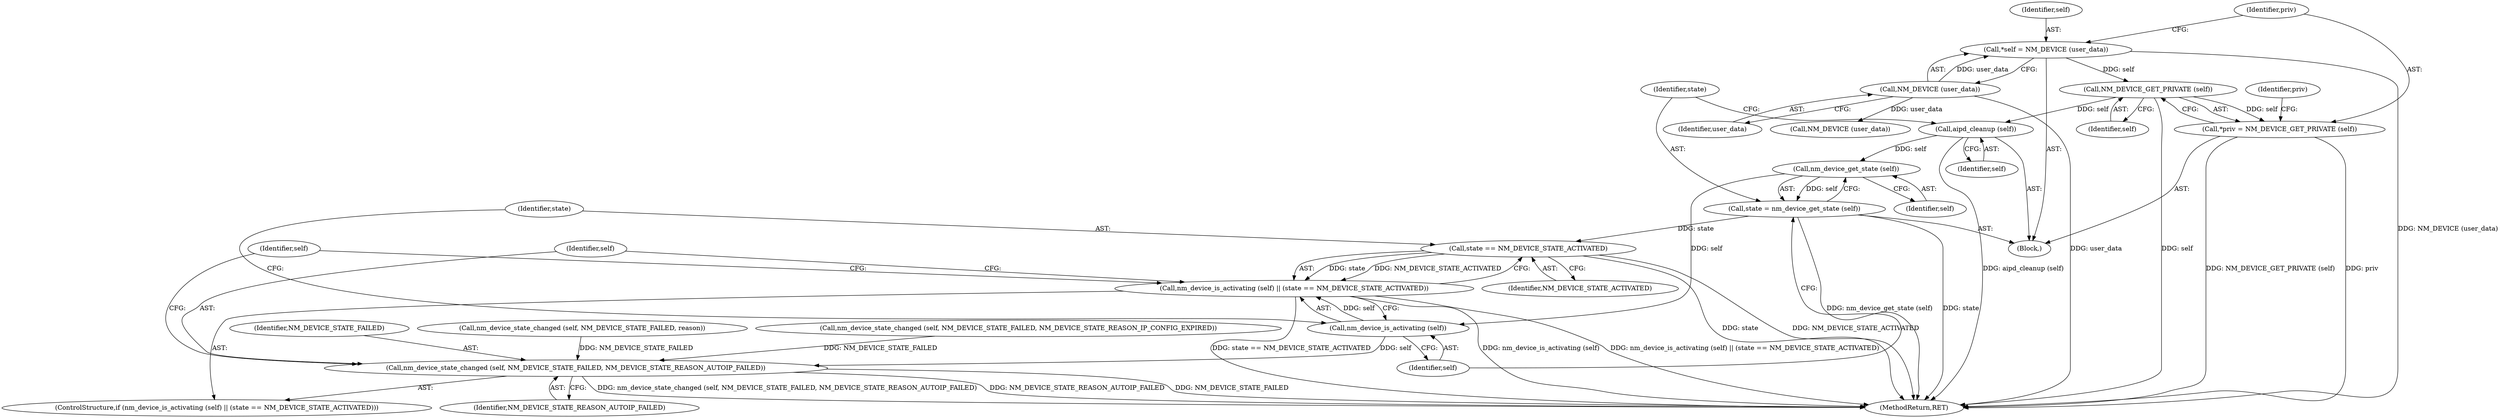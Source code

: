 digraph "0_NetworkManager_d5fc88e573fa58b93034b04d35a2454f5d28cad9@pointer" {
"1004202" [label="(Call,*self = NM_DEVICE (user_data))"];
"1004204" [label="(Call,NM_DEVICE (user_data))"];
"1004209" [label="(Call,NM_DEVICE_GET_PRIVATE (self))"];
"1004207" [label="(Call,*priv = NM_DEVICE_GET_PRIVATE (self))"];
"1004253" [label="(Call,aipd_cleanup (self))"];
"1004257" [label="(Call,nm_device_get_state (self))"];
"1004255" [label="(Call,state = nm_device_get_state (self))"];
"1004263" [label="(Call,state == NM_DEVICE_STATE_ACTIVATED)"];
"1004260" [label="(Call,nm_device_is_activating (self) || (state == NM_DEVICE_STATE_ACTIVATED))"];
"1004261" [label="(Call,nm_device_is_activating (self))"];
"1004266" [label="(Call,nm_device_state_changed (self, NM_DEVICE_STATE_FAILED, NM_DEVICE_STATE_REASON_AUTOIP_FAILED))"];
"1004265" [label="(Identifier,NM_DEVICE_STATE_ACTIVATED)"];
"1004255" [label="(Call,state = nm_device_get_state (self))"];
"1004267" [label="(Identifier,self)"];
"1004268" [label="(Identifier,NM_DEVICE_STATE_FAILED)"];
"1004202" [label="(Call,*self = NM_DEVICE (user_data))"];
"1004181" [label="(Call,nm_device_state_changed (self, NM_DEVICE_STATE_FAILED, reason))"];
"1004208" [label="(Identifier,priv)"];
"1004257" [label="(Call,nm_device_get_state (self))"];
"1004263" [label="(Call,state == NM_DEVICE_STATE_ACTIVATED)"];
"1004256" [label="(Identifier,state)"];
"1004266" [label="(Call,nm_device_state_changed (self, NM_DEVICE_STATE_FAILED, NM_DEVICE_STATE_REASON_AUTOIP_FAILED))"];
"1004264" [label="(Identifier,state)"];
"1004209" [label="(Call,NM_DEVICE_GET_PRIVATE (self))"];
"1004260" [label="(Call,nm_device_is_activating (self) || (state == NM_DEVICE_STATE_ACTIVATED))"];
"1004207" [label="(Call,*priv = NM_DEVICE_GET_PRIVATE (self))"];
"1004262" [label="(Identifier,self)"];
"1004253" [label="(Call,aipd_cleanup (self))"];
"1004258" [label="(Identifier,self)"];
"1004203" [label="(Identifier,self)"];
"1004210" [label="(Identifier,self)"];
"1004274" [label="(Call,NM_DEVICE (user_data))"];
"1004204" [label="(Call,NM_DEVICE (user_data))"];
"1004205" [label="(Identifier,user_data)"];
"1004259" [label="(ControlStructure,if (nm_device_is_activating (self) || (state == NM_DEVICE_STATE_ACTIVATED)))"];
"1004269" [label="(Identifier,NM_DEVICE_STATE_REASON_AUTOIP_FAILED)"];
"1004261" [label="(Call,nm_device_is_activating (self))"];
"1007368" [label="(MethodReturn,RET)"];
"1004254" [label="(Identifier,self)"];
"1004215" [label="(Identifier,priv)"];
"1004200" [label="(Block,)"];
"1004273" [label="(Identifier,self)"];
"1004196" [label="(Call,nm_device_state_changed (self, NM_DEVICE_STATE_FAILED, NM_DEVICE_STATE_REASON_IP_CONFIG_EXPIRED))"];
"1004202" -> "1004200"  [label="AST: "];
"1004202" -> "1004204"  [label="CFG: "];
"1004203" -> "1004202"  [label="AST: "];
"1004204" -> "1004202"  [label="AST: "];
"1004208" -> "1004202"  [label="CFG: "];
"1004202" -> "1007368"  [label="DDG: NM_DEVICE (user_data)"];
"1004204" -> "1004202"  [label="DDG: user_data"];
"1004202" -> "1004209"  [label="DDG: self"];
"1004204" -> "1004205"  [label="CFG: "];
"1004205" -> "1004204"  [label="AST: "];
"1004204" -> "1007368"  [label="DDG: user_data"];
"1004204" -> "1004274"  [label="DDG: user_data"];
"1004209" -> "1004207"  [label="AST: "];
"1004209" -> "1004210"  [label="CFG: "];
"1004210" -> "1004209"  [label="AST: "];
"1004207" -> "1004209"  [label="CFG: "];
"1004209" -> "1007368"  [label="DDG: self"];
"1004209" -> "1004207"  [label="DDG: self"];
"1004209" -> "1004253"  [label="DDG: self"];
"1004207" -> "1004200"  [label="AST: "];
"1004208" -> "1004207"  [label="AST: "];
"1004215" -> "1004207"  [label="CFG: "];
"1004207" -> "1007368"  [label="DDG: priv"];
"1004207" -> "1007368"  [label="DDG: NM_DEVICE_GET_PRIVATE (self)"];
"1004253" -> "1004200"  [label="AST: "];
"1004253" -> "1004254"  [label="CFG: "];
"1004254" -> "1004253"  [label="AST: "];
"1004256" -> "1004253"  [label="CFG: "];
"1004253" -> "1007368"  [label="DDG: aipd_cleanup (self)"];
"1004253" -> "1004257"  [label="DDG: self"];
"1004257" -> "1004255"  [label="AST: "];
"1004257" -> "1004258"  [label="CFG: "];
"1004258" -> "1004257"  [label="AST: "];
"1004255" -> "1004257"  [label="CFG: "];
"1004257" -> "1004255"  [label="DDG: self"];
"1004257" -> "1004261"  [label="DDG: self"];
"1004255" -> "1004200"  [label="AST: "];
"1004256" -> "1004255"  [label="AST: "];
"1004262" -> "1004255"  [label="CFG: "];
"1004255" -> "1007368"  [label="DDG: state"];
"1004255" -> "1007368"  [label="DDG: nm_device_get_state (self)"];
"1004255" -> "1004263"  [label="DDG: state"];
"1004263" -> "1004260"  [label="AST: "];
"1004263" -> "1004265"  [label="CFG: "];
"1004264" -> "1004263"  [label="AST: "];
"1004265" -> "1004263"  [label="AST: "];
"1004260" -> "1004263"  [label="CFG: "];
"1004263" -> "1007368"  [label="DDG: state"];
"1004263" -> "1007368"  [label="DDG: NM_DEVICE_STATE_ACTIVATED"];
"1004263" -> "1004260"  [label="DDG: state"];
"1004263" -> "1004260"  [label="DDG: NM_DEVICE_STATE_ACTIVATED"];
"1004260" -> "1004259"  [label="AST: "];
"1004260" -> "1004261"  [label="CFG: "];
"1004261" -> "1004260"  [label="AST: "];
"1004267" -> "1004260"  [label="CFG: "];
"1004273" -> "1004260"  [label="CFG: "];
"1004260" -> "1007368"  [label="DDG: state == NM_DEVICE_STATE_ACTIVATED"];
"1004260" -> "1007368"  [label="DDG: nm_device_is_activating (self)"];
"1004260" -> "1007368"  [label="DDG: nm_device_is_activating (self) || (state == NM_DEVICE_STATE_ACTIVATED)"];
"1004261" -> "1004260"  [label="DDG: self"];
"1004261" -> "1004262"  [label="CFG: "];
"1004262" -> "1004261"  [label="AST: "];
"1004264" -> "1004261"  [label="CFG: "];
"1004261" -> "1004266"  [label="DDG: self"];
"1004266" -> "1004259"  [label="AST: "];
"1004266" -> "1004269"  [label="CFG: "];
"1004267" -> "1004266"  [label="AST: "];
"1004268" -> "1004266"  [label="AST: "];
"1004269" -> "1004266"  [label="AST: "];
"1004273" -> "1004266"  [label="CFG: "];
"1004266" -> "1007368"  [label="DDG: NM_DEVICE_STATE_REASON_AUTOIP_FAILED"];
"1004266" -> "1007368"  [label="DDG: NM_DEVICE_STATE_FAILED"];
"1004266" -> "1007368"  [label="DDG: nm_device_state_changed (self, NM_DEVICE_STATE_FAILED, NM_DEVICE_STATE_REASON_AUTOIP_FAILED)"];
"1004181" -> "1004266"  [label="DDG: NM_DEVICE_STATE_FAILED"];
"1004196" -> "1004266"  [label="DDG: NM_DEVICE_STATE_FAILED"];
}
